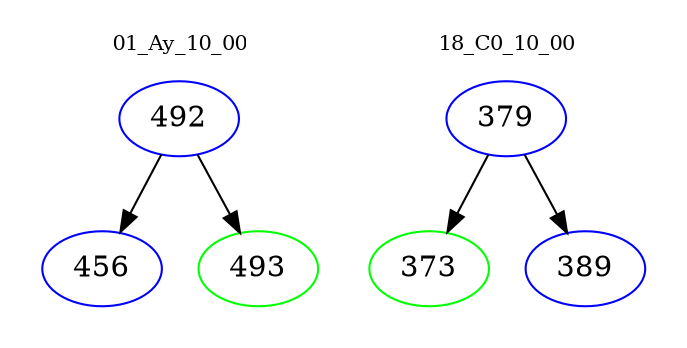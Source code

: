 digraph{
subgraph cluster_0 {
color = white
label = "01_Ay_10_00";
fontsize=10;
T0_492 [label="492", color="blue"]
T0_492 -> T0_456 [color="black"]
T0_456 [label="456", color="blue"]
T0_492 -> T0_493 [color="black"]
T0_493 [label="493", color="green"]
}
subgraph cluster_1 {
color = white
label = "18_C0_10_00";
fontsize=10;
T1_379 [label="379", color="blue"]
T1_379 -> T1_373 [color="black"]
T1_373 [label="373", color="green"]
T1_379 -> T1_389 [color="black"]
T1_389 [label="389", color="blue"]
}
}
